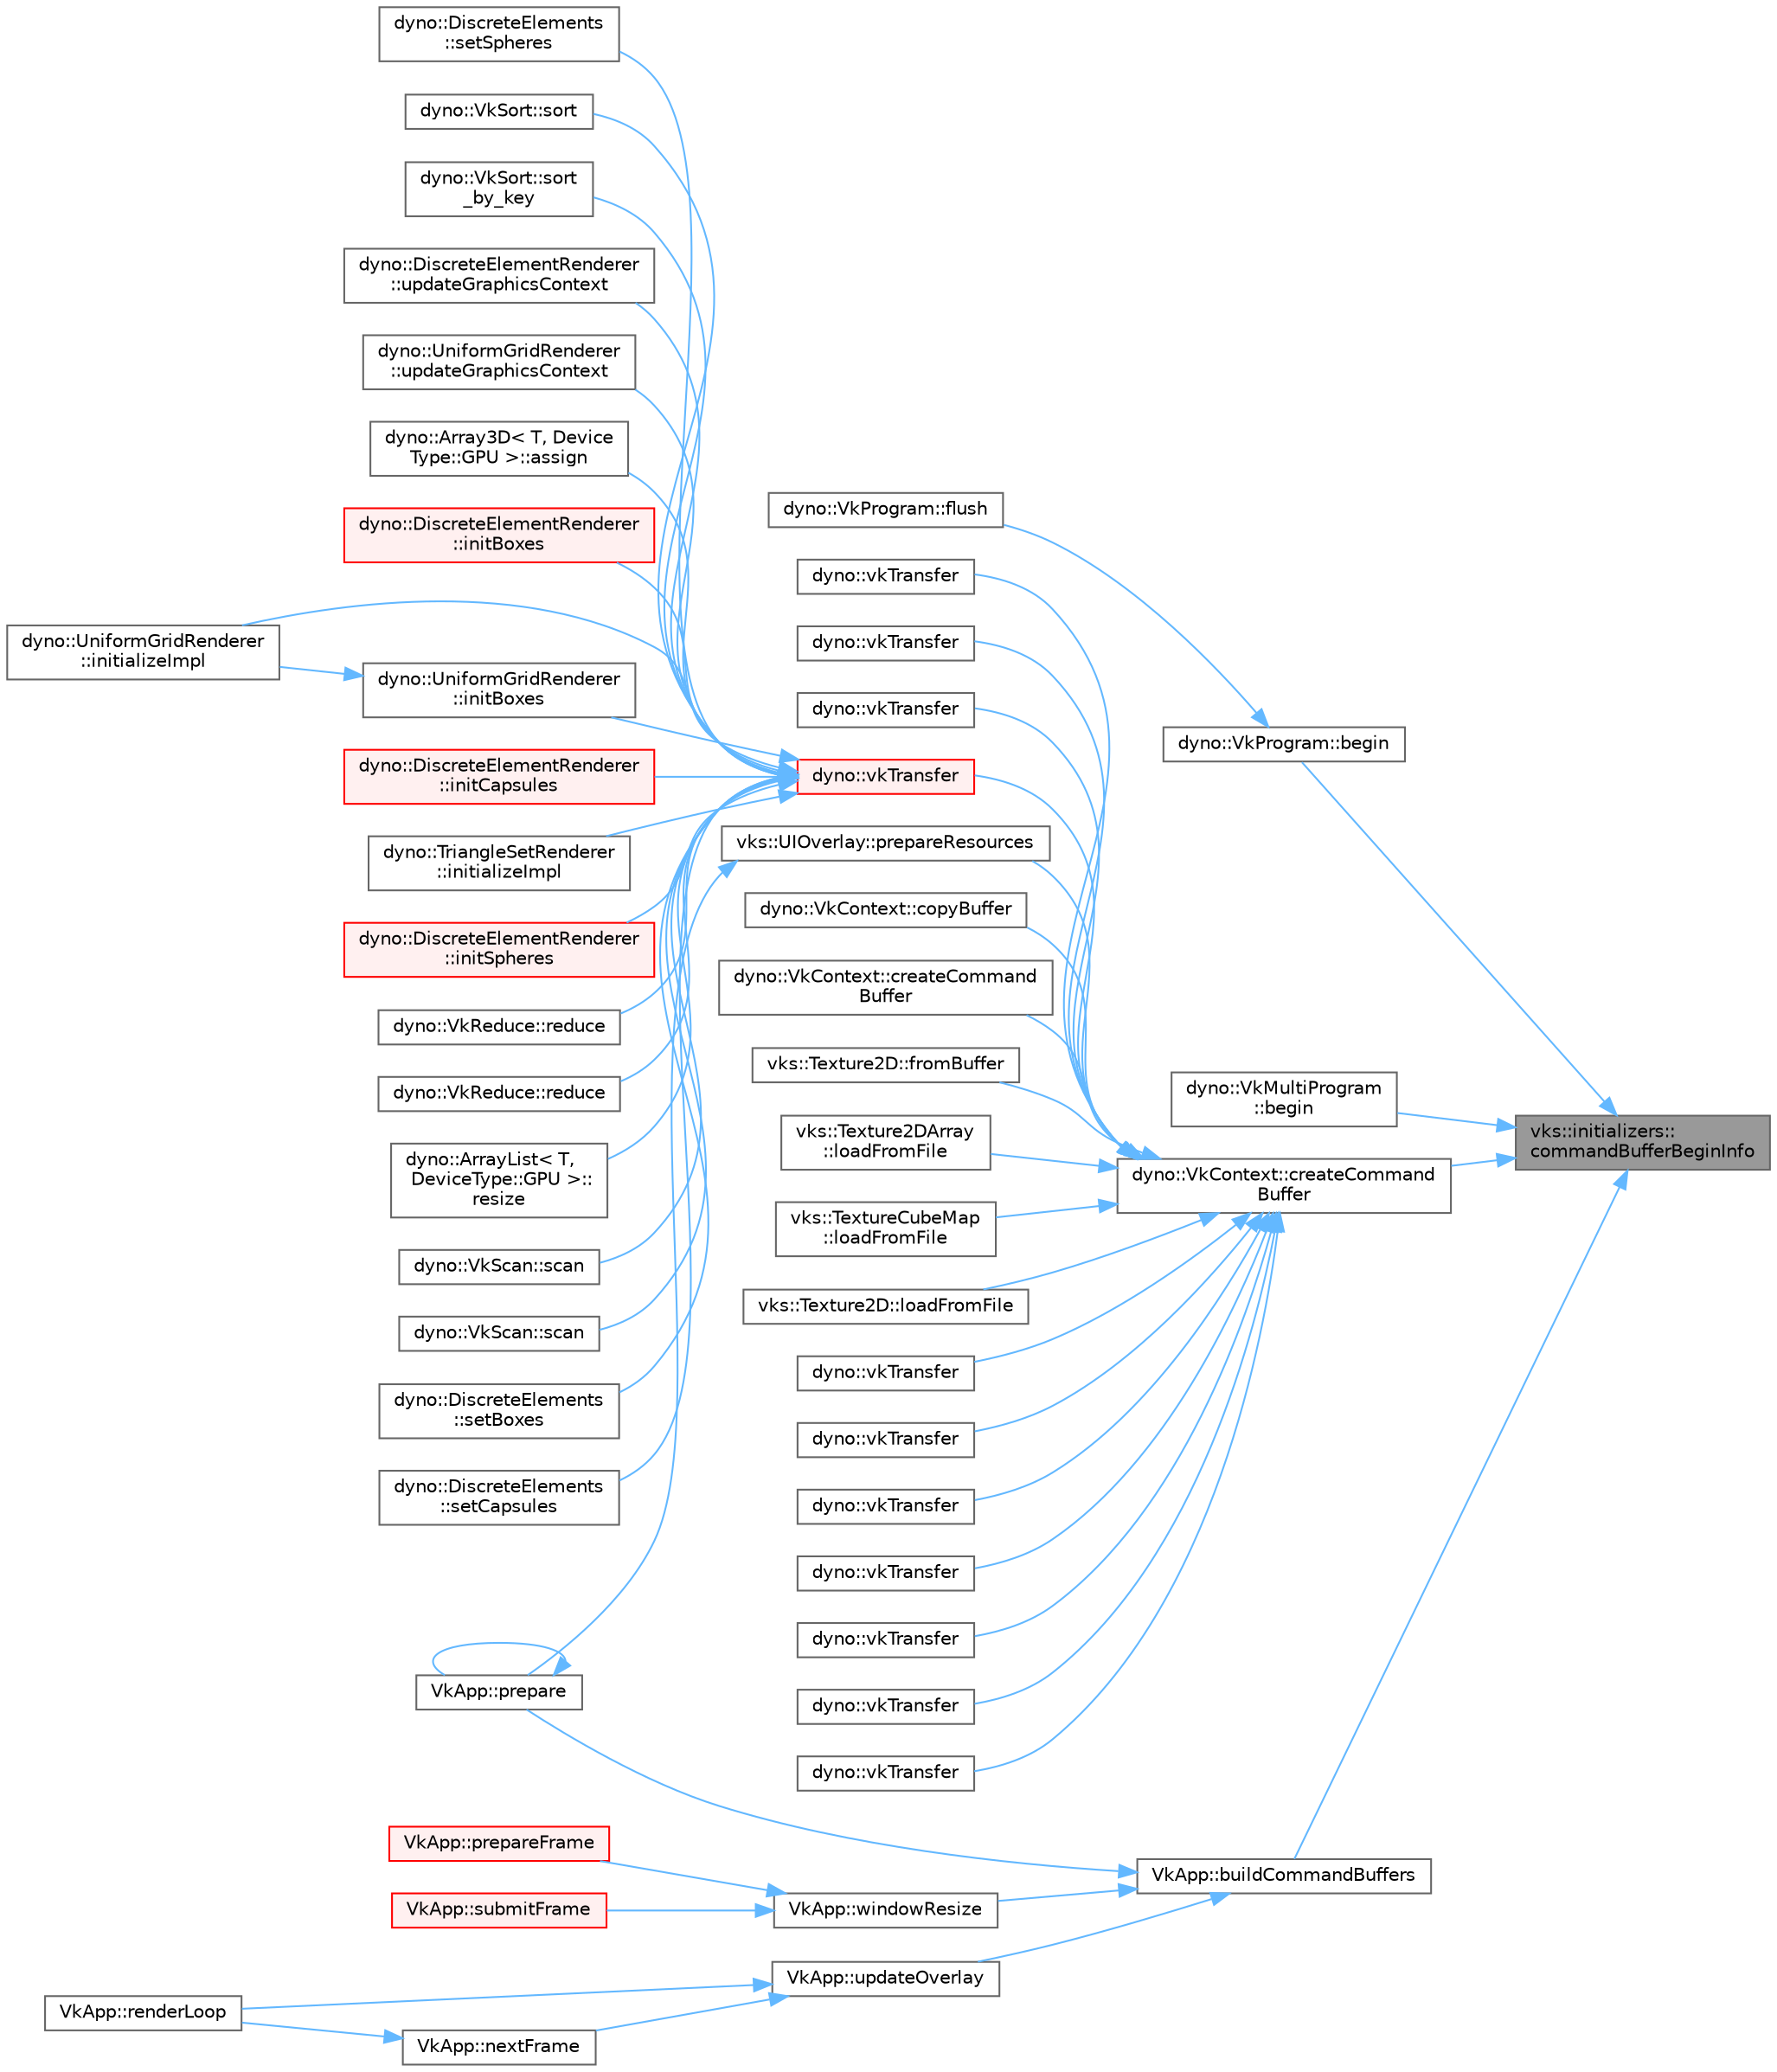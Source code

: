 digraph "vks::initializers::commandBufferBeginInfo"
{
 // LATEX_PDF_SIZE
  bgcolor="transparent";
  edge [fontname=Helvetica,fontsize=10,labelfontname=Helvetica,labelfontsize=10];
  node [fontname=Helvetica,fontsize=10,shape=box,height=0.2,width=0.4];
  rankdir="RL";
  Node1 [id="Node000001",label="vks::initializers::\lcommandBufferBeginInfo",height=0.2,width=0.4,color="gray40", fillcolor="grey60", style="filled", fontcolor="black",tooltip=" "];
  Node1 -> Node2 [id="edge1_Node000001_Node000002",dir="back",color="steelblue1",style="solid",tooltip=" "];
  Node2 [id="Node000002",label="dyno::VkProgram::begin",height=0.2,width=0.4,color="grey40", fillcolor="white", style="filled",URL="$classdyno_1_1_vk_program.html#aa4b49e0c613c67a2f7fe852f03f098d4",tooltip=" "];
  Node2 -> Node3 [id="edge2_Node000002_Node000003",dir="back",color="steelblue1",style="solid",tooltip=" "];
  Node3 [id="Node000003",label="dyno::VkProgram::flush",height=0.2,width=0.4,color="grey40", fillcolor="white", style="filled",URL="$classdyno_1_1_vk_program.html#aed163102f5ad9fe1a9caede6efa52b4d",tooltip=" "];
  Node1 -> Node4 [id="edge3_Node000001_Node000004",dir="back",color="steelblue1",style="solid",tooltip=" "];
  Node4 [id="Node000004",label="dyno::VkMultiProgram\l::begin",height=0.2,width=0.4,color="grey40", fillcolor="white", style="filled",URL="$classdyno_1_1_vk_multi_program.html#a303f2af1b68114aeeba46834f0924137",tooltip=" "];
  Node1 -> Node5 [id="edge4_Node000001_Node000005",dir="back",color="steelblue1",style="solid",tooltip=" "];
  Node5 [id="Node000005",label="VkApp::buildCommandBuffers",height=0.2,width=0.4,color="grey40", fillcolor="white", style="filled",URL="$class_vk_app.html#a38047afc15c4ecf19d652c4b8c62c544",tooltip="(Virtual) Called when resources have been recreated that require a rebuild of the command buffers (e...."];
  Node5 -> Node6 [id="edge5_Node000005_Node000006",dir="back",color="steelblue1",style="solid",tooltip=" "];
  Node6 [id="Node000006",label="VkApp::prepare",height=0.2,width=0.4,color="grey40", fillcolor="white", style="filled",URL="$class_vk_app.html#aa232b32eb5b90698500190d0fe004cdb",tooltip="Prepares all Vulkan resources and functions required to run the sample."];
  Node6 -> Node6 [id="edge6_Node000006_Node000006",dir="back",color="steelblue1",style="solid",tooltip=" "];
  Node5 -> Node7 [id="edge7_Node000005_Node000007",dir="back",color="steelblue1",style="solid",tooltip=" "];
  Node7 [id="Node000007",label="VkApp::updateOverlay",height=0.2,width=0.4,color="grey40", fillcolor="white", style="filled",URL="$class_vk_app.html#aca66237cd22fe6e242aab6bd2c3b2cdc",tooltip=" "];
  Node7 -> Node8 [id="edge8_Node000007_Node000008",dir="back",color="steelblue1",style="solid",tooltip=" "];
  Node8 [id="Node000008",label="VkApp::nextFrame",height=0.2,width=0.4,color="grey40", fillcolor="white", style="filled",URL="$class_vk_app.html#a271496c24fa0c1d5685741d5161be134",tooltip=" "];
  Node8 -> Node9 [id="edge9_Node000008_Node000009",dir="back",color="steelblue1",style="solid",tooltip=" "];
  Node9 [id="Node000009",label="VkApp::renderLoop",height=0.2,width=0.4,color="grey40", fillcolor="white", style="filled",URL="$class_vk_app.html#a8c9b49184fcb89a73a6ea6c1ed2b7f54",tooltip="Entry point for the main render loop."];
  Node7 -> Node9 [id="edge10_Node000007_Node000009",dir="back",color="steelblue1",style="solid",tooltip=" "];
  Node5 -> Node10 [id="edge11_Node000005_Node000010",dir="back",color="steelblue1",style="solid",tooltip=" "];
  Node10 [id="Node000010",label="VkApp::windowResize",height=0.2,width=0.4,color="grey40", fillcolor="white", style="filled",URL="$class_vk_app.html#a7cd16d7aa5e59f3320f4db4203d9c6c2",tooltip=" "];
  Node10 -> Node11 [id="edge12_Node000010_Node000011",dir="back",color="steelblue1",style="solid",tooltip=" "];
  Node11 [id="Node000011",label="VkApp::prepareFrame",height=0.2,width=0.4,color="red", fillcolor="#FFF0F0", style="filled",URL="$class_vk_app.html#a0162143259d08706c042d08fbebe4706",tooltip=" "];
  Node10 -> Node14 [id="edge13_Node000010_Node000014",dir="back",color="steelblue1",style="solid",tooltip=" "];
  Node14 [id="Node000014",label="VkApp::submitFrame",height=0.2,width=0.4,color="red", fillcolor="#FFF0F0", style="filled",URL="$class_vk_app.html#a77aa2460391395eadb236bd13826b56e",tooltip="Presents the current image to the swap chain."];
  Node1 -> Node15 [id="edge14_Node000001_Node000015",dir="back",color="steelblue1",style="solid",tooltip=" "];
  Node15 [id="Node000015",label="dyno::VkContext::createCommand\lBuffer",height=0.2,width=0.4,color="grey40", fillcolor="white", style="filled",URL="$classdyno_1_1_vk_context.html#a4614d8aa521f10227d44141087f0303e",tooltip=" "];
  Node15 -> Node16 [id="edge15_Node000015_Node000016",dir="back",color="steelblue1",style="solid",tooltip=" "];
  Node16 [id="Node000016",label="dyno::VkContext::copyBuffer",height=0.2,width=0.4,color="grey40", fillcolor="white", style="filled",URL="$classdyno_1_1_vk_context.html#a79a3bf896c584475c2955d58c5605107",tooltip=" "];
  Node15 -> Node17 [id="edge16_Node000015_Node000017",dir="back",color="steelblue1",style="solid",tooltip=" "];
  Node17 [id="Node000017",label="dyno::VkContext::createCommand\lBuffer",height=0.2,width=0.4,color="grey40", fillcolor="white", style="filled",URL="$classdyno_1_1_vk_context.html#abd6ef2ed133efc519a37e19848d6ed64",tooltip=" "];
  Node15 -> Node18 [id="edge17_Node000015_Node000018",dir="back",color="steelblue1",style="solid",tooltip=" "];
  Node18 [id="Node000018",label="vks::Texture2D::fromBuffer",height=0.2,width=0.4,color="grey40", fillcolor="white", style="filled",URL="$classvks_1_1_texture2_d.html#ac745dcca212ebf1c8b62ead200466462",tooltip=" "];
  Node15 -> Node19 [id="edge18_Node000015_Node000019",dir="back",color="steelblue1",style="solid",tooltip=" "];
  Node19 [id="Node000019",label="vks::Texture2DArray\l::loadFromFile",height=0.2,width=0.4,color="grey40", fillcolor="white", style="filled",URL="$classvks_1_1_texture2_d_array.html#ab04d9b5892e3f346bfc0a56b7a3b04d0",tooltip=" "];
  Node15 -> Node20 [id="edge19_Node000015_Node000020",dir="back",color="steelblue1",style="solid",tooltip=" "];
  Node20 [id="Node000020",label="vks::TextureCubeMap\l::loadFromFile",height=0.2,width=0.4,color="grey40", fillcolor="white", style="filled",URL="$classvks_1_1_texture_cube_map.html#ae31eb15998c8b0283547153a375a24f9",tooltip=" "];
  Node15 -> Node21 [id="edge20_Node000015_Node000021",dir="back",color="steelblue1",style="solid",tooltip=" "];
  Node21 [id="Node000021",label="vks::Texture2D::loadFromFile",height=0.2,width=0.4,color="grey40", fillcolor="white", style="filled",URL="$classvks_1_1_texture2_d.html#a84a769810d68c2bda48de43088513292",tooltip=" "];
  Node15 -> Node22 [id="edge21_Node000015_Node000022",dir="back",color="steelblue1",style="solid",tooltip=" "];
  Node22 [id="Node000022",label="vks::UIOverlay::prepareResources",height=0.2,width=0.4,color="grey40", fillcolor="white", style="filled",URL="$classvks_1_1_u_i_overlay.html#a172f4166d40c528b5265c77646939fae",tooltip=" "];
  Node22 -> Node6 [id="edge22_Node000022_Node000006",dir="back",color="steelblue1",style="solid",tooltip=" "];
  Node15 -> Node23 [id="edge23_Node000015_Node000023",dir="back",color="steelblue1",style="solid",tooltip=" "];
  Node23 [id="Node000023",label="dyno::vkTransfer",height=0.2,width=0.4,color="grey40", fillcolor="white", style="filled",URL="$namespacedyno.html#aa2ea8b70efdef724bf4aaf8a46e91ba5",tooltip=" "];
  Node15 -> Node24 [id="edge24_Node000015_Node000024",dir="back",color="steelblue1",style="solid",tooltip=" "];
  Node24 [id="Node000024",label="dyno::vkTransfer",height=0.2,width=0.4,color="grey40", fillcolor="white", style="filled",URL="$namespacedyno.html#ae1c9e579a1616912441125f34e9a076e",tooltip=" "];
  Node15 -> Node25 [id="edge25_Node000015_Node000025",dir="back",color="steelblue1",style="solid",tooltip=" "];
  Node25 [id="Node000025",label="dyno::vkTransfer",height=0.2,width=0.4,color="grey40", fillcolor="white", style="filled",URL="$namespacedyno.html#a83a1be2ea9b705aa846c3dd570e6a9db",tooltip=" "];
  Node15 -> Node26 [id="edge26_Node000015_Node000026",dir="back",color="steelblue1",style="solid",tooltip=" "];
  Node26 [id="Node000026",label="dyno::vkTransfer",height=0.2,width=0.4,color="grey40", fillcolor="white", style="filled",URL="$namespacedyno.html#a26e7f739cf2b791a93fa5fc99e255905",tooltip=" "];
  Node15 -> Node27 [id="edge27_Node000015_Node000027",dir="back",color="steelblue1",style="solid",tooltip=" "];
  Node27 [id="Node000027",label="dyno::vkTransfer",height=0.2,width=0.4,color="grey40", fillcolor="white", style="filled",URL="$namespacedyno.html#a0f99fecfe81fd70d9f11cbd25a151e8e",tooltip=" "];
  Node15 -> Node28 [id="edge28_Node000015_Node000028",dir="back",color="steelblue1",style="solid",tooltip=" "];
  Node28 [id="Node000028",label="dyno::vkTransfer",height=0.2,width=0.4,color="grey40", fillcolor="white", style="filled",URL="$namespacedyno.html#aa51e5cb5b8b533bd54480df90d445677",tooltip=" "];
  Node15 -> Node29 [id="edge29_Node000015_Node000029",dir="back",color="steelblue1",style="solid",tooltip=" "];
  Node29 [id="Node000029",label="dyno::vkTransfer",height=0.2,width=0.4,color="grey40", fillcolor="white", style="filled",URL="$namespacedyno.html#a8704f664e94c7e4c7f661eb7ff459a0d",tooltip=" "];
  Node15 -> Node30 [id="edge30_Node000015_Node000030",dir="back",color="steelblue1",style="solid",tooltip=" "];
  Node30 [id="Node000030",label="dyno::vkTransfer",height=0.2,width=0.4,color="grey40", fillcolor="white", style="filled",URL="$namespacedyno.html#a5a00b5a07313d3615ade9c42cabbb75f",tooltip=" "];
  Node15 -> Node31 [id="edge31_Node000015_Node000031",dir="back",color="steelblue1",style="solid",tooltip=" "];
  Node31 [id="Node000031",label="dyno::vkTransfer",height=0.2,width=0.4,color="grey40", fillcolor="white", style="filled",URL="$namespacedyno.html#a63290b0f173ee080104e240ba8da2191",tooltip=" "];
  Node15 -> Node32 [id="edge32_Node000015_Node000032",dir="back",color="steelblue1",style="solid",tooltip=" "];
  Node32 [id="Node000032",label="dyno::vkTransfer",height=0.2,width=0.4,color="grey40", fillcolor="white", style="filled",URL="$namespacedyno.html#a8ff66ec74d49070c7d7123da3af675b6",tooltip=" "];
  Node15 -> Node33 [id="edge33_Node000015_Node000033",dir="back",color="steelblue1",style="solid",tooltip=" "];
  Node33 [id="Node000033",label="dyno::vkTransfer",height=0.2,width=0.4,color="red", fillcolor="#FFF0F0", style="filled",URL="$namespacedyno.html#adc5f45c2a361d9e356051f6aa6b13a5f",tooltip=" "];
  Node33 -> Node34 [id="edge34_Node000033_Node000034",dir="back",color="steelblue1",style="solid",tooltip=" "];
  Node34 [id="Node000034",label="dyno::Array3D\< T, Device\lType::GPU \>::assign",height=0.2,width=0.4,color="grey40", fillcolor="white", style="filled",URL="$classdyno_1_1_array3_d_3_01_t_00_01_device_type_1_1_g_p_u_01_4.html#a9387be8152b7cca960f438ba9121b9fc",tooltip=" "];
  Node33 -> Node35 [id="edge35_Node000033_Node000035",dir="back",color="steelblue1",style="solid",tooltip=" "];
  Node35 [id="Node000035",label="dyno::DiscreteElementRenderer\l::initBoxes",height=0.2,width=0.4,color="red", fillcolor="#FFF0F0", style="filled",URL="$classdyno_1_1_discrete_element_renderer.html#a237d475786bf5c195ae5629681cee7c5",tooltip=" "];
  Node33 -> Node37 [id="edge36_Node000033_Node000037",dir="back",color="steelblue1",style="solid",tooltip=" "];
  Node37 [id="Node000037",label="dyno::UniformGridRenderer\l::initBoxes",height=0.2,width=0.4,color="grey40", fillcolor="white", style="filled",URL="$classdyno_1_1_uniform_grid_renderer.html#abef50f9c359af5c060cc29dfc3e6ffd6",tooltip=" "];
  Node37 -> Node38 [id="edge37_Node000037_Node000038",dir="back",color="steelblue1",style="solid",tooltip=" "];
  Node38 [id="Node000038",label="dyno::UniformGridRenderer\l::initializeImpl",height=0.2,width=0.4,color="grey40", fillcolor="white", style="filled",URL="$classdyno_1_1_uniform_grid_renderer.html#ab184d2155c82a06f02d53d926d26a320",tooltip=" "];
  Node33 -> Node39 [id="edge38_Node000033_Node000039",dir="back",color="steelblue1",style="solid",tooltip=" "];
  Node39 [id="Node000039",label="dyno::DiscreteElementRenderer\l::initCapsules",height=0.2,width=0.4,color="red", fillcolor="#FFF0F0", style="filled",URL="$classdyno_1_1_discrete_element_renderer.html#abecf6640e344015568c027e20dd9d8d9",tooltip=" "];
  Node33 -> Node40 [id="edge39_Node000033_Node000040",dir="back",color="steelblue1",style="solid",tooltip=" "];
  Node40 [id="Node000040",label="dyno::TriangleSetRenderer\l::initializeImpl",height=0.2,width=0.4,color="grey40", fillcolor="white", style="filled",URL="$classdyno_1_1_triangle_set_renderer.html#a8f6938982936894538a2b36e2eb008a6",tooltip=" "];
  Node33 -> Node38 [id="edge40_Node000033_Node000038",dir="back",color="steelblue1",style="solid",tooltip=" "];
  Node33 -> Node41 [id="edge41_Node000033_Node000041",dir="back",color="steelblue1",style="solid",tooltip=" "];
  Node41 [id="Node000041",label="dyno::DiscreteElementRenderer\l::initSpheres",height=0.2,width=0.4,color="red", fillcolor="#FFF0F0", style="filled",URL="$classdyno_1_1_discrete_element_renderer.html#a87527d5bea5642a3c7f62af4a3bb068a",tooltip=" "];
  Node33 -> Node42 [id="edge42_Node000033_Node000042",dir="back",color="steelblue1",style="solid",tooltip=" "];
  Node42 [id="Node000042",label="dyno::VkReduce::reduce",height=0.2,width=0.4,color="grey40", fillcolor="white", style="filled",URL="$classdyno_1_1_vk_reduce.html#aedbef0d1b37f08c95f83de88258e9145",tooltip=" "];
  Node33 -> Node43 [id="edge43_Node000033_Node000043",dir="back",color="steelblue1",style="solid",tooltip=" "];
  Node43 [id="Node000043",label="dyno::VkReduce::reduce",height=0.2,width=0.4,color="grey40", fillcolor="white", style="filled",URL="$classdyno_1_1_vk_reduce.html#a6ceb503c7e89d56d55496275a8dd63f1",tooltip=" "];
  Node33 -> Node44 [id="edge44_Node000033_Node000044",dir="back",color="steelblue1",style="solid",tooltip=" "];
  Node44 [id="Node000044",label="dyno::ArrayList\< T,\l DeviceType::GPU \>::\lresize",height=0.2,width=0.4,color="grey40", fillcolor="white", style="filled",URL="$classdyno_1_1_array_list_3_01_t_00_01_device_type_1_1_g_p_u_01_4.html#aaef06f2c2d4f4eccdc8bea29872bac21",tooltip=" "];
  Node33 -> Node45 [id="edge45_Node000033_Node000045",dir="back",color="steelblue1",style="solid",tooltip=" "];
  Node45 [id="Node000045",label="dyno::VkScan::scan",height=0.2,width=0.4,color="grey40", fillcolor="white", style="filled",URL="$classdyno_1_1_vk_scan.html#ad123db5ba29d53977aa6d36f41224fdf",tooltip=" "];
  Node33 -> Node46 [id="edge46_Node000033_Node000046",dir="back",color="steelblue1",style="solid",tooltip=" "];
  Node46 [id="Node000046",label="dyno::VkScan::scan",height=0.2,width=0.4,color="grey40", fillcolor="white", style="filled",URL="$classdyno_1_1_vk_scan.html#a6dcd2288683f04f5f369a998b08556bf",tooltip=" "];
  Node33 -> Node47 [id="edge47_Node000033_Node000047",dir="back",color="steelblue1",style="solid",tooltip=" "];
  Node47 [id="Node000047",label="dyno::DiscreteElements\l::setBoxes",height=0.2,width=0.4,color="grey40", fillcolor="white", style="filled",URL="$classdyno_1_1_discrete_elements.html#ad6c32cb8a4783396f127c3109f481168",tooltip=" "];
  Node33 -> Node48 [id="edge48_Node000033_Node000048",dir="back",color="steelblue1",style="solid",tooltip=" "];
  Node48 [id="Node000048",label="dyno::DiscreteElements\l::setCapsules",height=0.2,width=0.4,color="grey40", fillcolor="white", style="filled",URL="$classdyno_1_1_discrete_elements.html#a559316b056c72c62c87db6ce6cb1effa",tooltip=" "];
  Node33 -> Node49 [id="edge49_Node000033_Node000049",dir="back",color="steelblue1",style="solid",tooltip=" "];
  Node49 [id="Node000049",label="dyno::DiscreteElements\l::setSpheres",height=0.2,width=0.4,color="grey40", fillcolor="white", style="filled",URL="$classdyno_1_1_discrete_elements.html#acf0de44792d1cb8f8c577c5d432863ea",tooltip=" "];
  Node33 -> Node50 [id="edge50_Node000033_Node000050",dir="back",color="steelblue1",style="solid",tooltip=" "];
  Node50 [id="Node000050",label="dyno::VkSort::sort",height=0.2,width=0.4,color="grey40", fillcolor="white", style="filled",URL="$classdyno_1_1_vk_sort.html#a9add5390515e0d976c49e3edf095e5de",tooltip=" "];
  Node33 -> Node51 [id="edge51_Node000033_Node000051",dir="back",color="steelblue1",style="solid",tooltip=" "];
  Node51 [id="Node000051",label="dyno::VkSort::sort\l_by_key",height=0.2,width=0.4,color="grey40", fillcolor="white", style="filled",URL="$classdyno_1_1_vk_sort.html#ab4c9da2b2edce86fe6812bcbec953481",tooltip=" "];
  Node33 -> Node52 [id="edge52_Node000033_Node000052",dir="back",color="steelblue1",style="solid",tooltip=" "];
  Node52 [id="Node000052",label="dyno::DiscreteElementRenderer\l::updateGraphicsContext",height=0.2,width=0.4,color="grey40", fillcolor="white", style="filled",URL="$classdyno_1_1_discrete_element_renderer.html#a3c8815963631e18c9ed355b6e44faf1a",tooltip=" "];
  Node33 -> Node53 [id="edge53_Node000033_Node000053",dir="back",color="steelblue1",style="solid",tooltip=" "];
  Node53 [id="Node000053",label="dyno::UniformGridRenderer\l::updateGraphicsContext",height=0.2,width=0.4,color="grey40", fillcolor="white", style="filled",URL="$classdyno_1_1_uniform_grid_renderer.html#a18bd67ade5a4dedcde4b1056eda9b9d3",tooltip=" "];
}
